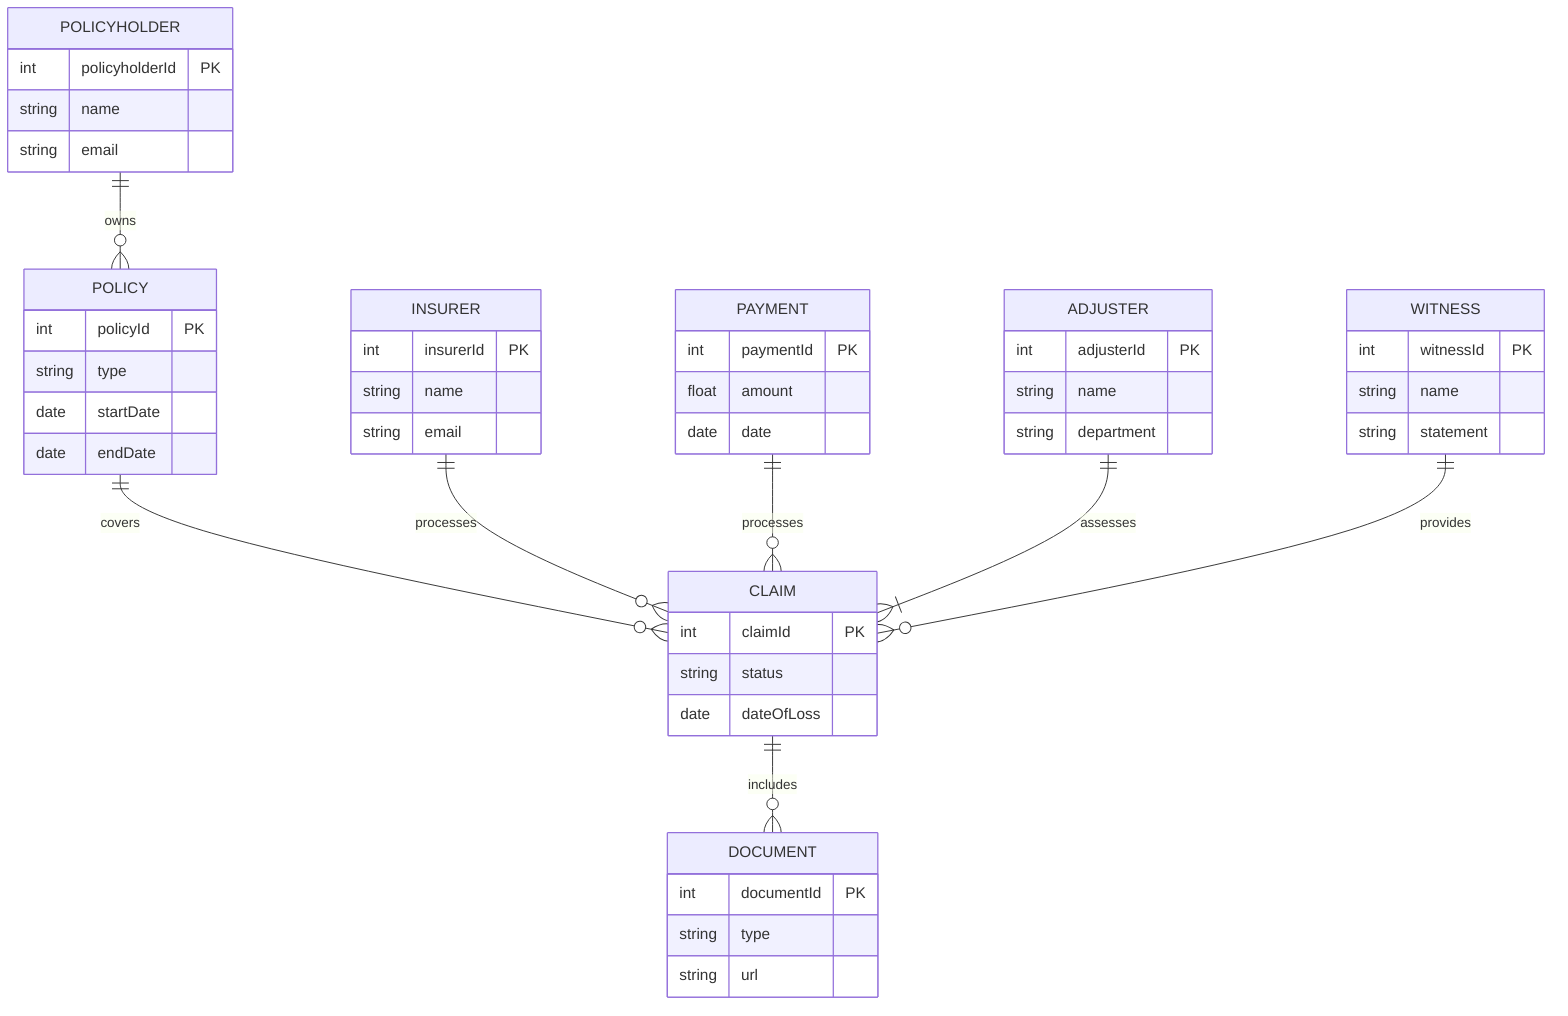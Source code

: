 erDiagram
    POLICYHOLDER ||--o{ POLICY : owns		%%{ POLICYHOLDER[policies],POLICY[holder] }%%
    POLICYHOLDER {					%%{ icon[person],title[Insurance Claim Management System],description[A system for managing insurance policies and claims. Track policyholders, policies, and claims efficiently.],menu[Home, Policies, Claims, About Us, Contact Us] }%%
        int policyholderId PK			%%{ htmllabel[Policyholder ID],required[true] }%%
        string name				%%{ display[true],required[true],tooltip[Policyholder's name] }%%
        string email				%%{ tooltip[Policyholder's email address] }%%
    }
    POLICY ||--o{ CLAIM : covers		%%{ POLICY[claims],CLAIM[policy] }%%
    POLICY {					%%{ icon[shield-check],title[Policy],description[Manage insurance policies and associated claims.],menu[Policies, Claims, About Us, Contact Us] }%%
        int policyId PK				%%{ display[true] }%%
        string type				%%{ tooltip[Type of insurance policy] }%%
        date startDate				%%{ tooltip[Start date of policy coverage] }%%
        date endDate				%%{ tooltip[End date of policy coverage] }%%
    }
    CLAIM ||--o{ DOCUMENT : includes		%%{ CLAIM[documents],DOCUMENT[claim] }%%
    CLAIM {						%%{ icon[file-text],title[Claim],description[Process and manage insurance claims submitted by policyholders.],menu[My Claims, Policies, About Us, Contact Us] }%%
        int claimId PK				%%{ display[true] }%%
        string status				%%{ tooltip[Claim status] }%%
        date dateOfLoss				%%{ tooltip[Date of loss or incident] }%%
    }
    DOCUMENT {					%%{ icon[file],title[Document],description[View and manage documents related to insurance claims.],menu[Documents, Claims, About Us, Contact Us] }%%      
        int documentId PK					
        string type				%%{ display[true],required[true],tooltip[Type of document] }%%
        string url				%%{ tooltip[Document URL] }%%
    }
    INSURER ||--o{ CLAIM : processes		%%{ INSURER[claims],CLAIM[insurer] }%%
    INSURER {						%%{ icon[person],title[Insurer],description[Manage insurer profiles and claim processing.],menu[Insurers, Claims, About Us, Contact Us] }%%      
        int insurerId PK					
        string name				%%{ display[true],required[true],tooltip[Insurer's name] }%%
        string email				%%{ tooltip[Insurer's email address] }%%
    }
    PAYMENT ||--o{ CLAIM : processes		%%{ PAYMENT[claims],CLAIM[payment] }%%
    PAYMENT {						%%{ icon[cash],title[Payment],description[Manage payments related to insurance claims.],menu[Payments, Claims, About Us, Contact Us] }%%      
        int paymentId PK					
        float amount				%%{ display[true],tooltip[Payment amount] }%%
        date date				%%{ tooltip[Payment date] }%%
    }
    ADJUSTER ||--|{ CLAIM : assesses		%%{ ADJUSTER[claims],CLAIM[adjuster] }%%
    ADJUSTER {						%%{ icon[worker],title[Claims Adjuster],description[Assess and evaluate insurance claims.],menu[Adjusters, Claims, About Us, Contact Us] }%%      
        int adjusterId PK					
        string name				%%{ display[true],required[true],tooltip[Adjuster's name] }%%
        string department			%%{ tooltip[Adjuster's department] }%%
    }
    WITNESS ||--o{ CLAIM : provides		%%{ WITNESS[claims],CLAIM[witness] }%%
    WITNESS {						%%{ icon[eye],title[Witness],description[Provide witness testimony for insurance claims.],menu[Witnesses, Claims, About Us, Contact Us] }%%      
        int witnessId PK					
        string name				%%{ display[true],required[true],tooltip[Witness's name] }%%
        string statement			%%{ tooltip[Witness statement] }%%
    }
%%{ icon[shield-check],title[Insurance Claim Management System],home-page-description[A system for managing insurance policies and claims. Track policyholders, policies, and claims efficiently.],about-us-page-description[Explore our insurance claim management system and streamline your insurance processes. Connect with policyholders, insurers, and adjusters seamlessly.],menu[Home, Policies, Claims, About Us, Contact Us] }%%